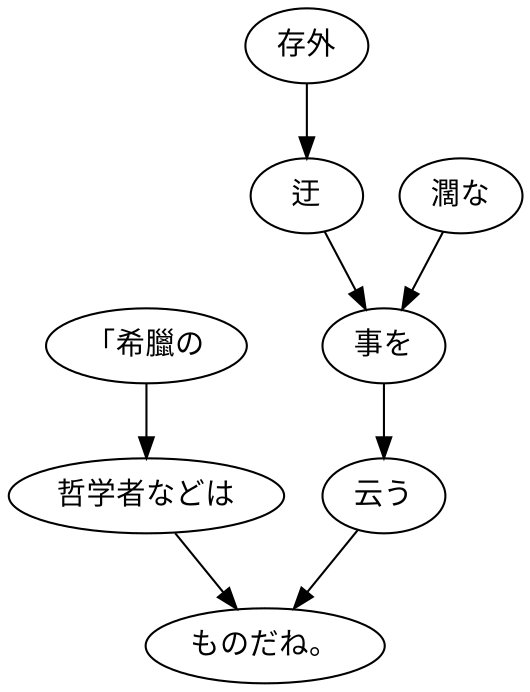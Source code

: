 digraph graph8897 {
	node0 [label="「希臘の"];
	node1 [label="哲学者などは"];
	node2 [label="存外"];
	node3 [label="迂"];
	node4 [label="濶な"];
	node5 [label="事を"];
	node6 [label="云う"];
	node7 [label="ものだね。"];
	node0 -> node1;
	node1 -> node7;
	node2 -> node3;
	node3 -> node5;
	node4 -> node5;
	node5 -> node6;
	node6 -> node7;
}
